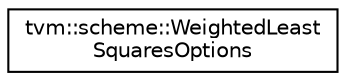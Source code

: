 digraph "Graphical Class Hierarchy"
{
  edge [fontname="Helvetica",fontsize="10",labelfontname="Helvetica",labelfontsize="10"];
  node [fontname="Helvetica",fontsize="10",shape=record];
  rankdir="LR";
  Node0 [label="tvm::scheme::WeightedLeast\lSquaresOptions",height=0.2,width=0.4,color="black", fillcolor="white", style="filled",URL="$classtvm_1_1scheme_1_1WeightedLeastSquaresOptions.html"];
}
